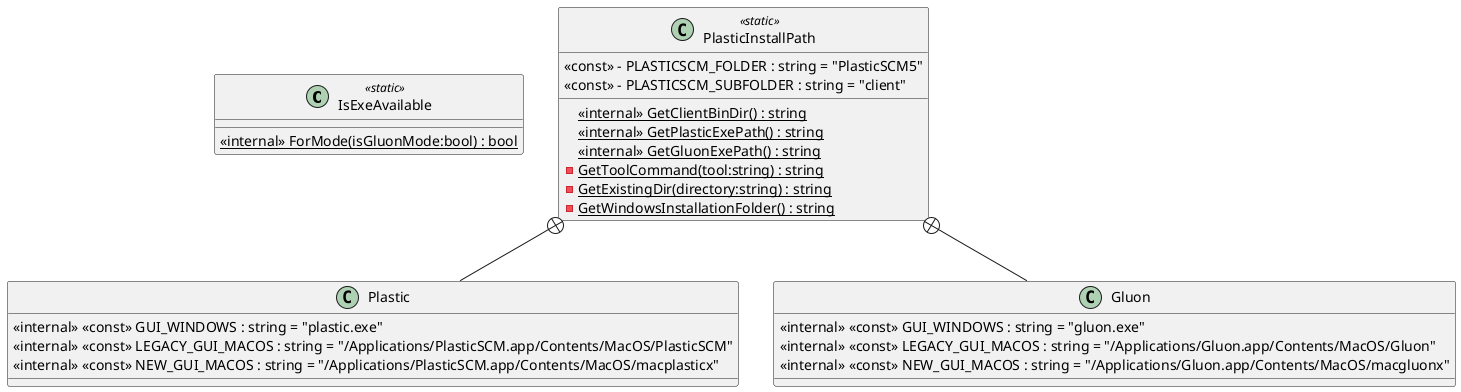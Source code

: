 @startuml
class IsExeAvailable <<static>> {
    <<internal>> {static} ForMode(isGluonMode:bool) : bool
}
class PlasticInstallPath <<static>> {
    <<internal>> {static} GetClientBinDir() : string
    <<internal>> {static} GetPlasticExePath() : string
    <<internal>> {static} GetGluonExePath() : string
    {static} - GetToolCommand(tool:string) : string
    {static} - GetExistingDir(directory:string) : string
    {static} - GetWindowsInstallationFolder() : string
    <<const>> - PLASTICSCM_FOLDER : string = "PlasticSCM5"
    <<const>> - PLASTICSCM_SUBFOLDER : string = "client"
}
class Plastic {
    <<internal>> <<const>> GUI_WINDOWS : string = "plastic.exe"
    <<internal>> <<const>> LEGACY_GUI_MACOS : string = "/Applications/PlasticSCM.app/Contents/MacOS/PlasticSCM"
    <<internal>> <<const>> NEW_GUI_MACOS : string = "/Applications/PlasticSCM.app/Contents/MacOS/macplasticx"
}
class Gluon {
    <<internal>> <<const>> GUI_WINDOWS : string = "gluon.exe"
    <<internal>> <<const>> LEGACY_GUI_MACOS : string = "/Applications/Gluon.app/Contents/MacOS/Gluon"
    <<internal>> <<const>> NEW_GUI_MACOS : string = "/Applications/Gluon.app/Contents/MacOS/macgluonx"
}
PlasticInstallPath +-- Plastic
PlasticInstallPath +-- Gluon
@enduml

